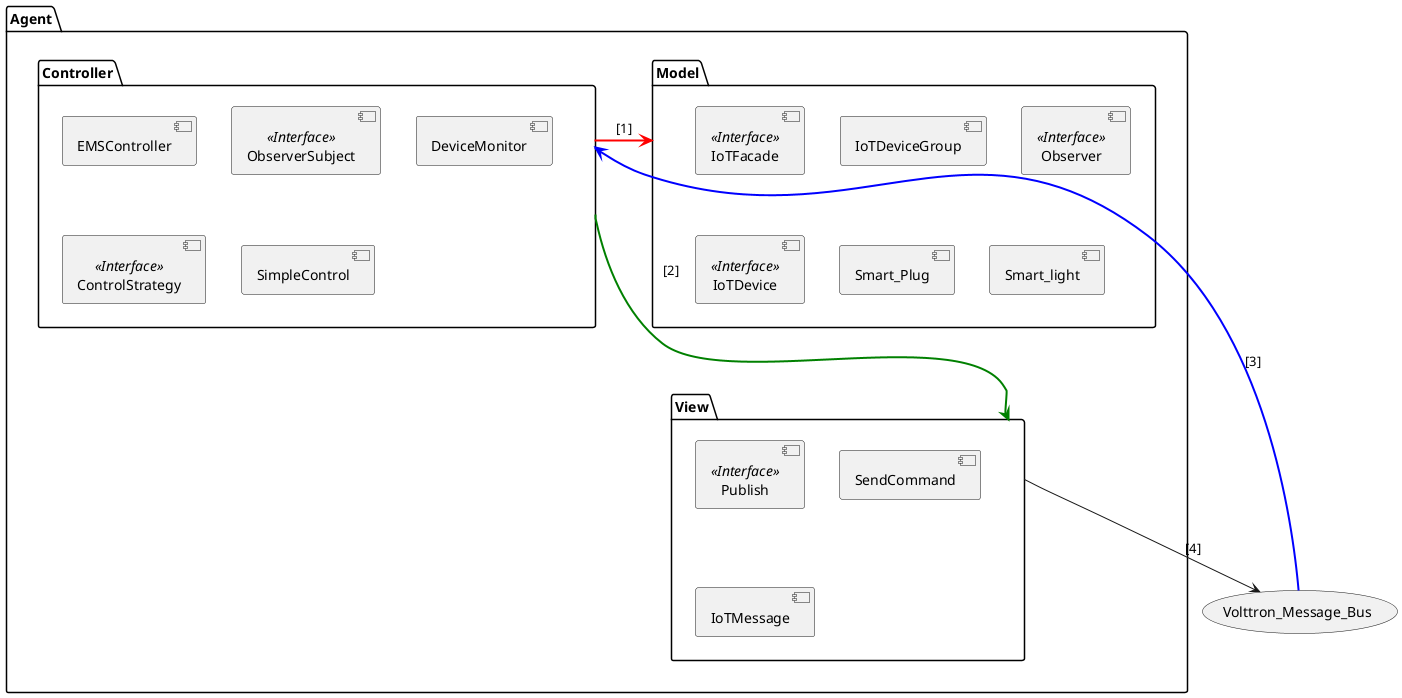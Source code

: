 @startuml
usecase   Volttron_Message_Bus
package "Agent" {
package "Model" {
    [IoTFacade] <<Interface>>
    [IoTDeviceGroup]
    [Observer] <<Interface>>
    [IoTDevice] <<Interface>>
    [Smart_Plug]
    [Smart_light]
}

package "Controller" {
    [EMSController]
    [ObserverSubject] <<Interface>>
    [DeviceMonitor]
    [ControlStrategy] <<Interface>>
    [SimpleControl]
}

package "View" {
    [Publish] <<Interface>>
    [SendCommand]
    [IoTMessage]
}

}
' [Controller] - [#Red][thickness=4] down-> [Model] : [1]
' [Controller] - [#Green][thickness=2] down-> [View] : [2]
' [Volttron_Message_Bus]- [#Blue][thickness=2] left->[Controller] :[3]


[Controller] -down[#Red,thickness=2]-> [Model] : [1]
[Controller] -[#Green,thickness=2]-> [View] : [2]
[Volttron_Message_Bus]-left[#Blue,thickness=2]->[Controller] : [3]
[View]-->[Volttron_Message_Bus] :[4]

' [UserInterface] --> [SmartPlugController]
' [SmartPlugController] --> [IOTDeviceFacade]
' [SmartPlugController] --> [PriorityControlStrategy]
' [PriorityControlStrategy] <|-- [SimplePriorityStrategy]
' [IOTDeviceFacade] <|-- [IOTDeviceFacadeImpl]
' [IOTDeviceFacadeImpl] --> [SmartPlug]
' [IOTDeviceFacadeImpl] --> [SmartLight]
' [PowerConsumptionMonitor] --> [SmartPlugController]
@enduml
